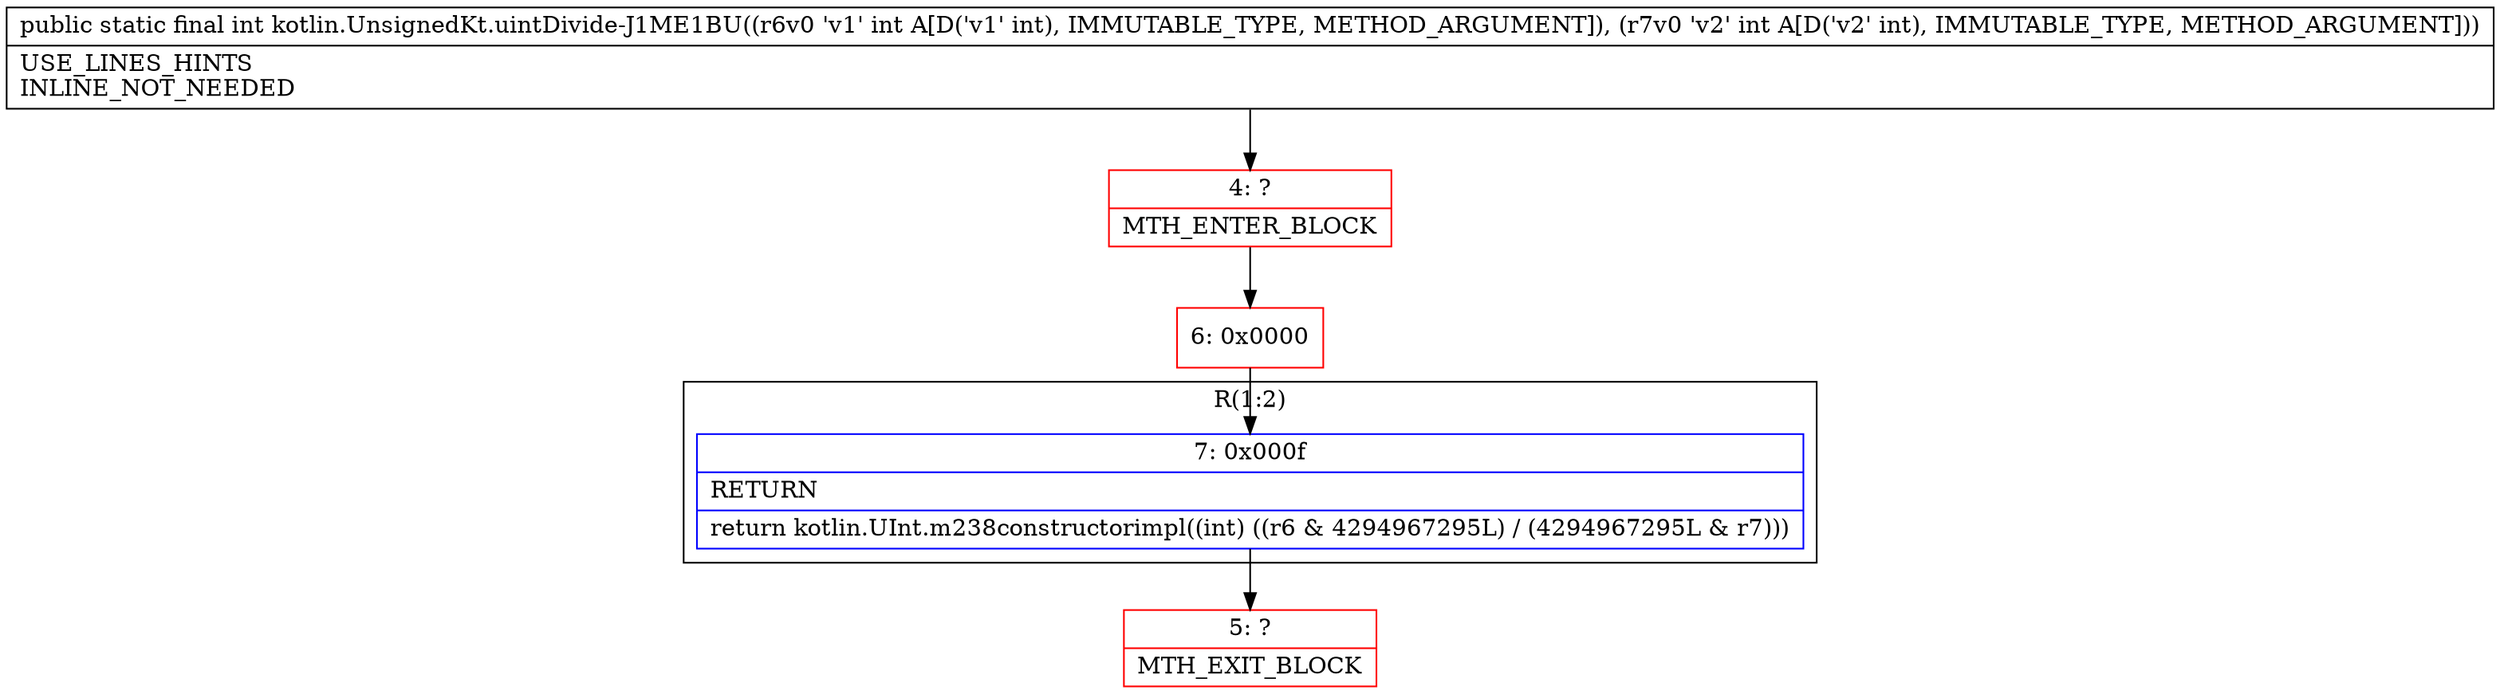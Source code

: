 digraph "CFG forkotlin.UnsignedKt.uintDivide\-J1ME1BU(II)I" {
subgraph cluster_Region_1682623181 {
label = "R(1:2)";
node [shape=record,color=blue];
Node_7 [shape=record,label="{7\:\ 0x000f|RETURN\l|return kotlin.UInt.m238constructorimpl((int) ((r6 & 4294967295L) \/ (4294967295L & r7)))\l}"];
}
Node_4 [shape=record,color=red,label="{4\:\ ?|MTH_ENTER_BLOCK\l}"];
Node_6 [shape=record,color=red,label="{6\:\ 0x0000}"];
Node_5 [shape=record,color=red,label="{5\:\ ?|MTH_EXIT_BLOCK\l}"];
MethodNode[shape=record,label="{public static final int kotlin.UnsignedKt.uintDivide\-J1ME1BU((r6v0 'v1' int A[D('v1' int), IMMUTABLE_TYPE, METHOD_ARGUMENT]), (r7v0 'v2' int A[D('v2' int), IMMUTABLE_TYPE, METHOD_ARGUMENT]))  | USE_LINES_HINTS\lINLINE_NOT_NEEDED\l}"];
MethodNode -> Node_4;Node_7 -> Node_5;
Node_4 -> Node_6;
Node_6 -> Node_7;
}

